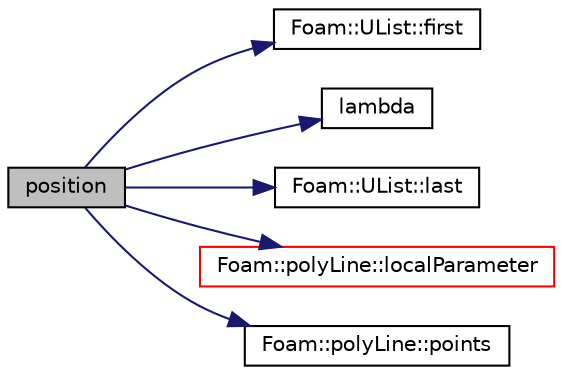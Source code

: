 digraph "position"
{
  bgcolor="transparent";
  edge [fontname="Helvetica",fontsize="10",labelfontname="Helvetica",labelfontsize="10"];
  node [fontname="Helvetica",fontsize="10",shape=record];
  rankdir="LR";
  Node2 [label="position",height=0.2,width=0.4,color="black", fillcolor="grey75", style="filled", fontcolor="black"];
  Node2 -> Node3 [color="midnightblue",fontsize="10",style="solid",fontname="Helvetica"];
  Node3 [label="Foam::UList::first",height=0.2,width=0.4,color="black",URL="$a26837.html#a1c9828bc3de9502754d944c95a2ce0d9",tooltip="Return the first element of the list. "];
  Node2 -> Node4 [color="midnightblue",fontsize="10",style="solid",fontname="Helvetica"];
  Node4 [label="lambda",height=0.2,width=0.4,color="black",URL="$a41357.html#ac90f959a4cd5bd0bc0d60e8c9fe14021"];
  Node2 -> Node5 [color="midnightblue",fontsize="10",style="solid",fontname="Helvetica"];
  Node5 [label="Foam::UList::last",height=0.2,width=0.4,color="black",URL="$a26837.html#aef07c02ea1c27bdb5906043b399e0ff0",tooltip="Return the last element of the list. "];
  Node2 -> Node6 [color="midnightblue",fontsize="10",style="solid",fontname="Helvetica"];
  Node6 [label="Foam::polyLine::localParameter",height=0.2,width=0.4,color="red",URL="$a25781.html#a70bfa9ccb54f2d4c578d7cc750717ffb",tooltip="Return the line segment and the local parameter [0..1]. "];
  Node2 -> Node9 [color="midnightblue",fontsize="10",style="solid",fontname="Helvetica"];
  Node9 [label="Foam::polyLine::points",height=0.2,width=0.4,color="black",URL="$a25781.html#ac44123fc1265297c41a43c3b62fdb4c2",tooltip="Return const-access to the control-points. "];
}
